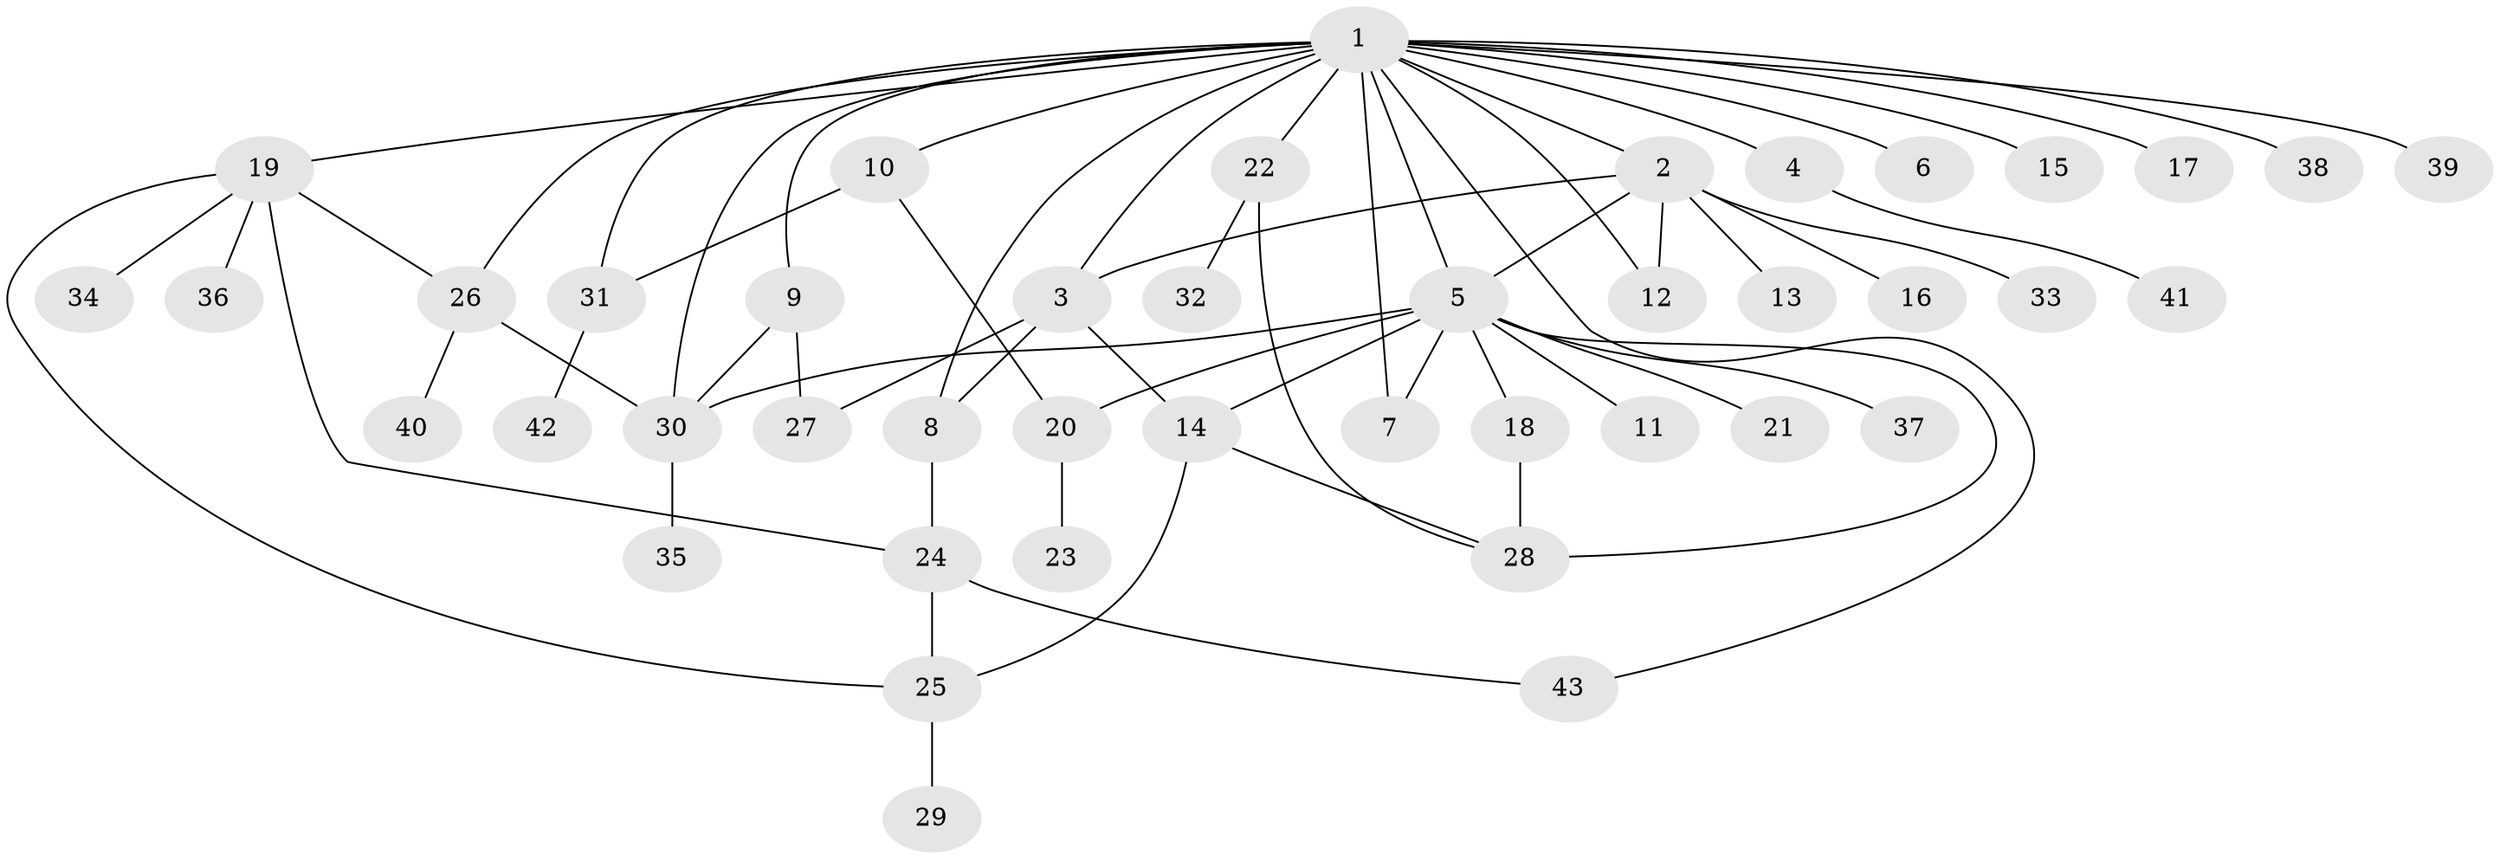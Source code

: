 // original degree distribution, {22: 0.014084507042253521, 9: 0.014084507042253521, 7: 0.028169014084507043, 2: 0.23943661971830985, 11: 0.014084507042253521, 1: 0.4647887323943662, 3: 0.07042253521126761, 4: 0.09859154929577464, 5: 0.028169014084507043, 6: 0.028169014084507043}
// Generated by graph-tools (version 1.1) at 2025/50/03/04/25 22:50:36]
// undirected, 43 vertices, 62 edges
graph export_dot {
  node [color=gray90,style=filled];
  1;
  2;
  3;
  4;
  5;
  6;
  7;
  8;
  9;
  10;
  11;
  12;
  13;
  14;
  15;
  16;
  17;
  18;
  19;
  20;
  21;
  22;
  23;
  24;
  25;
  26;
  27;
  28;
  29;
  30;
  31;
  32;
  33;
  34;
  35;
  36;
  37;
  38;
  39;
  40;
  41;
  42;
  43;
  1 -- 2 [weight=1.0];
  1 -- 3 [weight=1.0];
  1 -- 4 [weight=1.0];
  1 -- 5 [weight=1.0];
  1 -- 6 [weight=1.0];
  1 -- 7 [weight=1.0];
  1 -- 8 [weight=1.0];
  1 -- 9 [weight=1.0];
  1 -- 10 [weight=1.0];
  1 -- 12 [weight=1.0];
  1 -- 15 [weight=1.0];
  1 -- 17 [weight=1.0];
  1 -- 19 [weight=1.0];
  1 -- 22 [weight=1.0];
  1 -- 26 [weight=2.0];
  1 -- 30 [weight=1.0];
  1 -- 31 [weight=1.0];
  1 -- 38 [weight=1.0];
  1 -- 39 [weight=1.0];
  1 -- 43 [weight=1.0];
  2 -- 3 [weight=1.0];
  2 -- 5 [weight=1.0];
  2 -- 12 [weight=1.0];
  2 -- 13 [weight=1.0];
  2 -- 16 [weight=1.0];
  2 -- 33 [weight=1.0];
  3 -- 8 [weight=1.0];
  3 -- 14 [weight=1.0];
  3 -- 27 [weight=1.0];
  4 -- 41 [weight=1.0];
  5 -- 7 [weight=1.0];
  5 -- 11 [weight=1.0];
  5 -- 14 [weight=1.0];
  5 -- 18 [weight=1.0];
  5 -- 20 [weight=1.0];
  5 -- 21 [weight=1.0];
  5 -- 28 [weight=1.0];
  5 -- 30 [weight=1.0];
  5 -- 37 [weight=1.0];
  8 -- 24 [weight=1.0];
  9 -- 27 [weight=1.0];
  9 -- 30 [weight=1.0];
  10 -- 20 [weight=1.0];
  10 -- 31 [weight=1.0];
  14 -- 25 [weight=1.0];
  14 -- 28 [weight=1.0];
  18 -- 28 [weight=3.0];
  19 -- 24 [weight=1.0];
  19 -- 25 [weight=1.0];
  19 -- 26 [weight=1.0];
  19 -- 34 [weight=1.0];
  19 -- 36 [weight=1.0];
  20 -- 23 [weight=1.0];
  22 -- 28 [weight=1.0];
  22 -- 32 [weight=1.0];
  24 -- 25 [weight=1.0];
  24 -- 43 [weight=1.0];
  25 -- 29 [weight=1.0];
  26 -- 30 [weight=1.0];
  26 -- 40 [weight=1.0];
  30 -- 35 [weight=1.0];
  31 -- 42 [weight=1.0];
}
